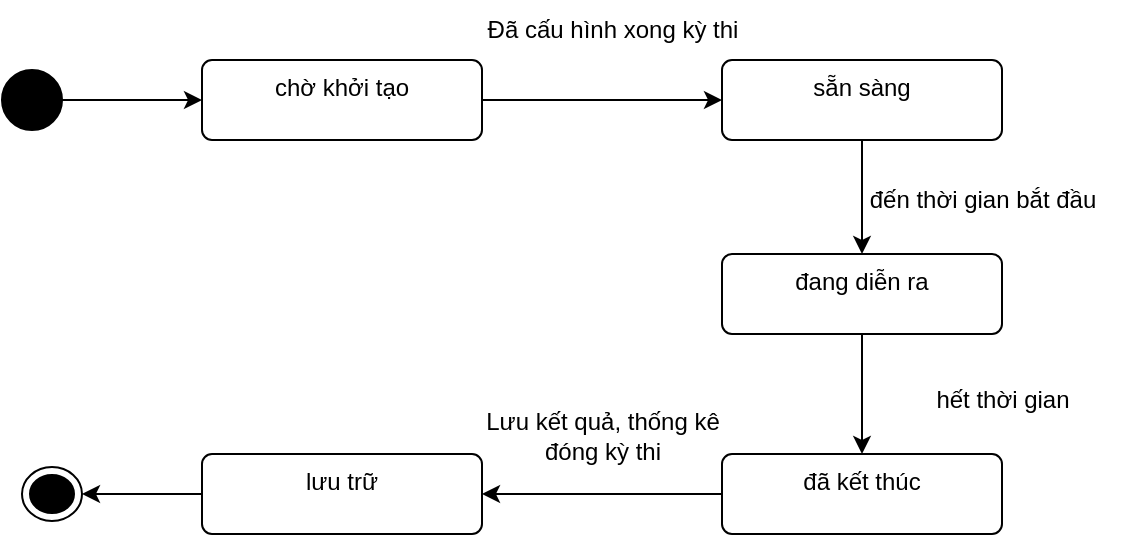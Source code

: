 <mxfile version="26.0.7">
  <diagram name="Page-1" id="29pmrc8Cf33cW1W7Qq05">
    <mxGraphModel dx="1050" dy="621" grid="1" gridSize="10" guides="1" tooltips="1" connect="1" arrows="1" fold="1" page="1" pageScale="1" pageWidth="850" pageHeight="1100" math="0" shadow="0">
      <root>
        <mxCell id="0" />
        <mxCell id="1" parent="0" />
        <mxCell id="WSBZRe88PFg6lUEUgbKR-1" style="edgeStyle=orthogonalEdgeStyle;rounded=0;orthogonalLoop=1;jettySize=auto;html=1;" edge="1" parent="1" source="WSBZRe88PFg6lUEUgbKR-2" target="WSBZRe88PFg6lUEUgbKR-5">
          <mxGeometry relative="1" as="geometry" />
        </mxCell>
        <mxCell id="WSBZRe88PFg6lUEUgbKR-2" value="chờ khởi tạo" style="html=1;align=center;verticalAlign=top;rounded=1;absoluteArcSize=1;arcSize=10;dashed=0;whiteSpace=wrap;" vertex="1" parent="1">
          <mxGeometry x="100" y="65" width="140" height="40" as="geometry" />
        </mxCell>
        <mxCell id="WSBZRe88PFg6lUEUgbKR-4" style="edgeStyle=orthogonalEdgeStyle;rounded=0;orthogonalLoop=1;jettySize=auto;html=1;entryX=0.5;entryY=0;entryDx=0;entryDy=0;" edge="1" parent="1" source="WSBZRe88PFg6lUEUgbKR-5" target="WSBZRe88PFg6lUEUgbKR-11">
          <mxGeometry relative="1" as="geometry" />
        </mxCell>
        <mxCell id="WSBZRe88PFg6lUEUgbKR-5" value="sẵn sàng" style="html=1;align=center;verticalAlign=top;rounded=1;absoluteArcSize=1;arcSize=10;dashed=0;whiteSpace=wrap;" vertex="1" parent="1">
          <mxGeometry x="360" y="65" width="140" height="40" as="geometry" />
        </mxCell>
        <mxCell id="WSBZRe88PFg6lUEUgbKR-6" value="Đã cấu hình xong kỳ thi" style="text;html=1;align=center;verticalAlign=middle;resizable=0;points=[];autosize=1;strokeColor=none;fillColor=none;" vertex="1" parent="1">
          <mxGeometry x="230" y="35" width="150" height="30" as="geometry" />
        </mxCell>
        <mxCell id="WSBZRe88PFg6lUEUgbKR-26" style="edgeStyle=orthogonalEdgeStyle;rounded=0;orthogonalLoop=1;jettySize=auto;html=1;entryX=0.5;entryY=0;entryDx=0;entryDy=0;" edge="1" parent="1" source="WSBZRe88PFg6lUEUgbKR-11" target="WSBZRe88PFg6lUEUgbKR-24">
          <mxGeometry relative="1" as="geometry" />
        </mxCell>
        <mxCell id="WSBZRe88PFg6lUEUgbKR-11" value="đang diễn ra" style="html=1;align=center;verticalAlign=top;rounded=1;absoluteArcSize=1;arcSize=10;dashed=0;whiteSpace=wrap;" vertex="1" parent="1">
          <mxGeometry x="360" y="162" width="140" height="40" as="geometry" />
        </mxCell>
        <mxCell id="WSBZRe88PFg6lUEUgbKR-12" value="đến thời gian bắt đầu" style="text;html=1;align=center;verticalAlign=middle;resizable=0;points=[];autosize=1;strokeColor=none;fillColor=none;" vertex="1" parent="1">
          <mxGeometry x="420" y="120" width="140" height="30" as="geometry" />
        </mxCell>
        <mxCell id="WSBZRe88PFg6lUEUgbKR-13" value="" style="ellipse;html=1;shape=endState;fillColor=strokeColor;" vertex="1" parent="1">
          <mxGeometry x="10" y="268.5" width="30" height="27" as="geometry" />
        </mxCell>
        <mxCell id="WSBZRe88PFg6lUEUgbKR-14" style="edgeStyle=orthogonalEdgeStyle;rounded=0;orthogonalLoop=1;jettySize=auto;html=1;entryX=0;entryY=0.5;entryDx=0;entryDy=0;" edge="1" parent="1" source="WSBZRe88PFg6lUEUgbKR-15" target="WSBZRe88PFg6lUEUgbKR-2">
          <mxGeometry relative="1" as="geometry" />
        </mxCell>
        <mxCell id="WSBZRe88PFg6lUEUgbKR-15" value="" style="ellipse;fillColor=strokeColor;html=1;" vertex="1" parent="1">
          <mxGeometry y="70" width="30" height="30" as="geometry" />
        </mxCell>
        <mxCell id="WSBZRe88PFg6lUEUgbKR-30" style="edgeStyle=orthogonalEdgeStyle;rounded=0;orthogonalLoop=1;jettySize=auto;html=1;entryX=1;entryY=0.5;entryDx=0;entryDy=0;" edge="1" parent="1" source="WSBZRe88PFg6lUEUgbKR-24" target="WSBZRe88PFg6lUEUgbKR-29">
          <mxGeometry relative="1" as="geometry" />
        </mxCell>
        <mxCell id="WSBZRe88PFg6lUEUgbKR-24" value="đã kết thúc" style="html=1;align=center;verticalAlign=top;rounded=1;absoluteArcSize=1;arcSize=10;dashed=0;whiteSpace=wrap;" vertex="1" parent="1">
          <mxGeometry x="360" y="262" width="140" height="40" as="geometry" />
        </mxCell>
        <mxCell id="WSBZRe88PFg6lUEUgbKR-27" value="hết thời gian" style="text;html=1;align=center;verticalAlign=middle;resizable=0;points=[];autosize=1;strokeColor=none;fillColor=none;" vertex="1" parent="1">
          <mxGeometry x="455" y="220" width="90" height="30" as="geometry" />
        </mxCell>
        <mxCell id="WSBZRe88PFg6lUEUgbKR-32" style="edgeStyle=orthogonalEdgeStyle;rounded=0;orthogonalLoop=1;jettySize=auto;html=1;entryX=1;entryY=0.5;entryDx=0;entryDy=0;" edge="1" parent="1" source="WSBZRe88PFg6lUEUgbKR-29" target="WSBZRe88PFg6lUEUgbKR-13">
          <mxGeometry relative="1" as="geometry" />
        </mxCell>
        <mxCell id="WSBZRe88PFg6lUEUgbKR-29" value="lưu trữ" style="html=1;align=center;verticalAlign=top;rounded=1;absoluteArcSize=1;arcSize=10;dashed=0;whiteSpace=wrap;" vertex="1" parent="1">
          <mxGeometry x="100" y="262" width="140" height="40" as="geometry" />
        </mxCell>
        <mxCell id="WSBZRe88PFg6lUEUgbKR-31" value="Lưu kết quả, thống kê&lt;div&gt;đóng kỳ thi&lt;/div&gt;" style="text;html=1;align=center;verticalAlign=middle;resizable=0;points=[];autosize=1;strokeColor=none;fillColor=none;" vertex="1" parent="1">
          <mxGeometry x="230" y="233" width="140" height="40" as="geometry" />
        </mxCell>
      </root>
    </mxGraphModel>
  </diagram>
</mxfile>
